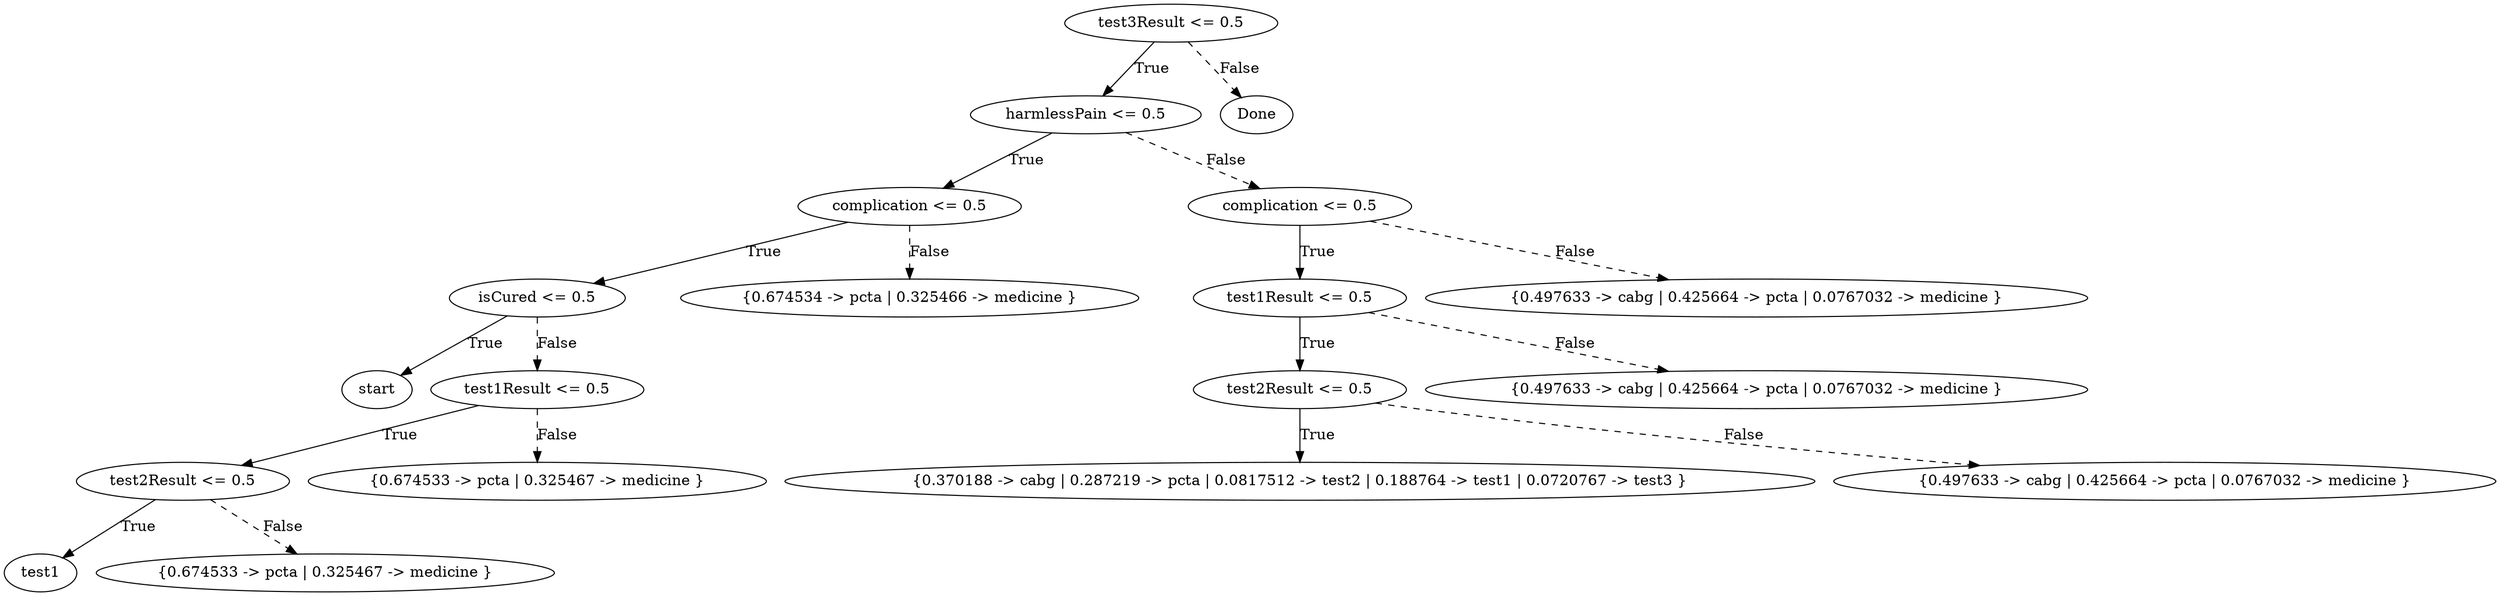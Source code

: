 digraph {
0 [label="test3Result <= 0.5"];
1 [label="harmlessPain <= 0.5"];
2 [label="complication <= 0.5"];
3 [label="isCured <= 0.5"];
4 [label="start"];
3 -> 4 [label="True"];
5 [label="test1Result <= 0.5"];
6 [label="test2Result <= 0.5"];
7 [label="test1"];
6 -> 7 [label="True"];
8 [label="{0.674533 -> pcta | 0.325467 -> medicine }"];
6 -> 8 [style="dashed", label="False"];
5 -> 6 [label="True"];
9 [label="{0.674533 -> pcta | 0.325467 -> medicine }"];
5 -> 9 [style="dashed", label="False"];
3 -> 5 [style="dashed", label="False"];
2 -> 3 [label="True"];
10 [label="{0.674534 -> pcta | 0.325466 -> medicine }"];
2 -> 10 [style="dashed", label="False"];
1 -> 2 [label="True"];
11 [label="complication <= 0.5"];
12 [label="test1Result <= 0.5"];
13 [label="test2Result <= 0.5"];
14 [label="{0.370188 -> cabg | 0.287219 -> pcta | 0.0817512 -> test2 | 0.188764 -> test1 | 0.0720767 -> test3 }"];
13 -> 14 [label="True"];
15 [label="{0.497633 -> cabg | 0.425664 -> pcta | 0.0767032 -> medicine }"];
13 -> 15 [style="dashed", label="False"];
12 -> 13 [label="True"];
16 [label="{0.497633 -> cabg | 0.425664 -> pcta | 0.0767032 -> medicine }"];
12 -> 16 [style="dashed", label="False"];
11 -> 12 [label="True"];
17 [label="{0.497633 -> cabg | 0.425664 -> pcta | 0.0767032 -> medicine }"];
11 -> 17 [style="dashed", label="False"];
1 -> 11 [style="dashed", label="False"];
0 -> 1 [label="True"];
18 [label="Done"];
0 -> 18 [style="dashed", label="False"];

}